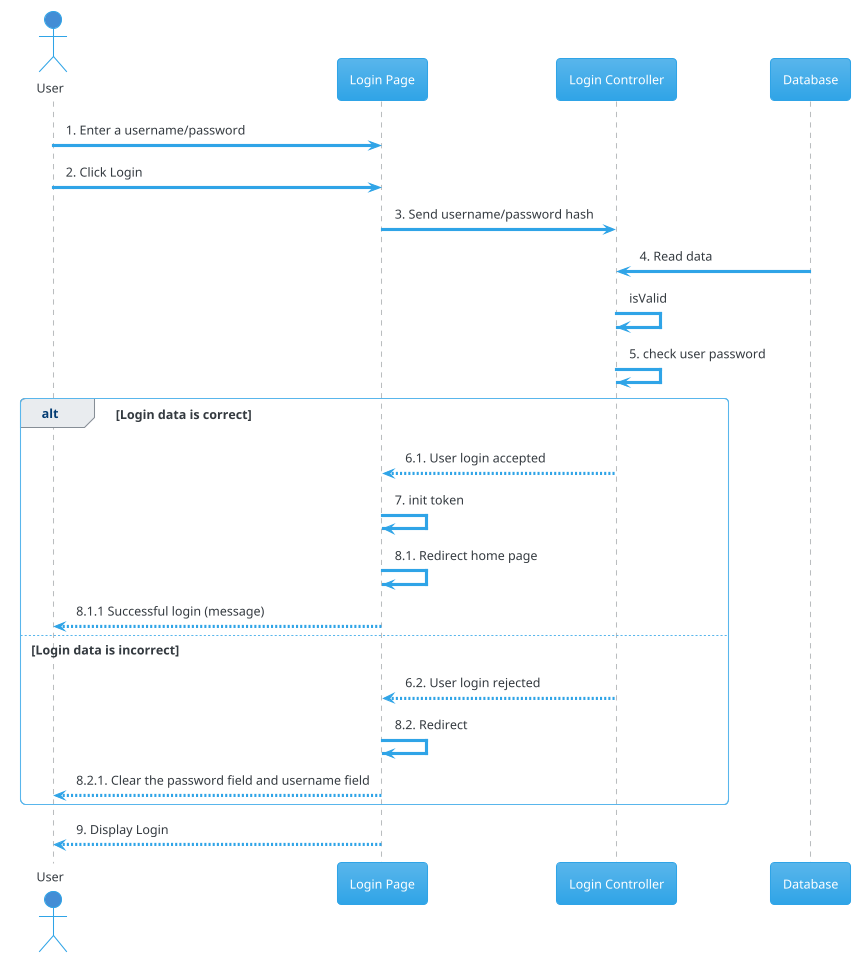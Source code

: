 @startuml
!theme cerulean
actor User #438dd5
participant "Login Page" as Login_page
participant "Login Controller" as login_controller

User -> Login_page :1. Enter a username/password
User -> Login_page :2. Click Login
Login_page -> login_controller :3. Send username/password hash
Database -> login_controller :4. Read data
login_controller -> login_controller :isValid
login_controller -> login_controller :5. check user password

alt Login data is correct
	login_controller --> Login_page :6.1. User login accepted
	Login_page -> Login_page :7. init token
	Login_page -> Login_page :8.1. Redirect home page
	Login_page --> User :8.1.1 Successful login (message)
else Login data is incorrect
	login_controller --> Login_page :6.2. User login rejected
	Login_page -> Login_page :8.2. Redirect
	Login_page --> User :8.2.1. Clear the password field and username field
end
Login_page --> User :9. Display Login
@enduml